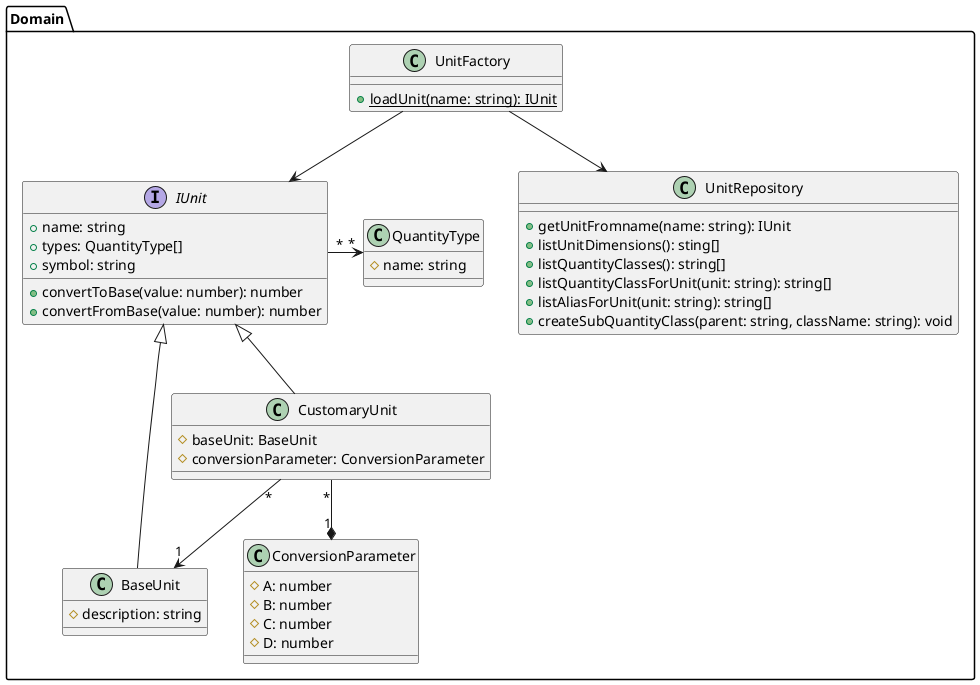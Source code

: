 @startuml uml-class-domain

package "Domain" {
  interface IUnit {
    + name: string
    + types: QuantityType[]
    + symbol: string
    + convertToBase(value: number): number
    + convertFromBase(value: number): number
  }
  class UnitFactory {
    + {static} loadUnit(name: string): IUnit
  }
  class ConversionParameter {
      # A: number
      # B: number
      # C: number
      # D: number
  }

  class BaseUnit {
      # description: string
  }

  class CustomaryUnit {
      # baseUnit: BaseUnit
      # conversionParameter: ConversionParameter
  }
  class QuantityType {
      # name: string
  }
  class UnitRepository {
    + getUnitFromname(name: string): IUnit
    + listUnitDimensions(): sting[]
    + listQuantityClasses(): string[]
    + listQuantityClassForUnit(unit: string): string[]
    + listAliasForUnit(unit: string): string[]
    + createSubQuantityClass(parent: string, className: string): void
  }
}

BaseUnit -UP-|> IUnit
CustomaryUnit -UP-|> IUnit
CustomaryUnit "*" --> "1" BaseUnit
CustomaryUnit "*" --* "1" ConversionParameter
IUnit "*" -RIGHT-> "*" QuantityType
UnitFactory --> IUnit
UnitFactory --> UnitRepository

@enduml